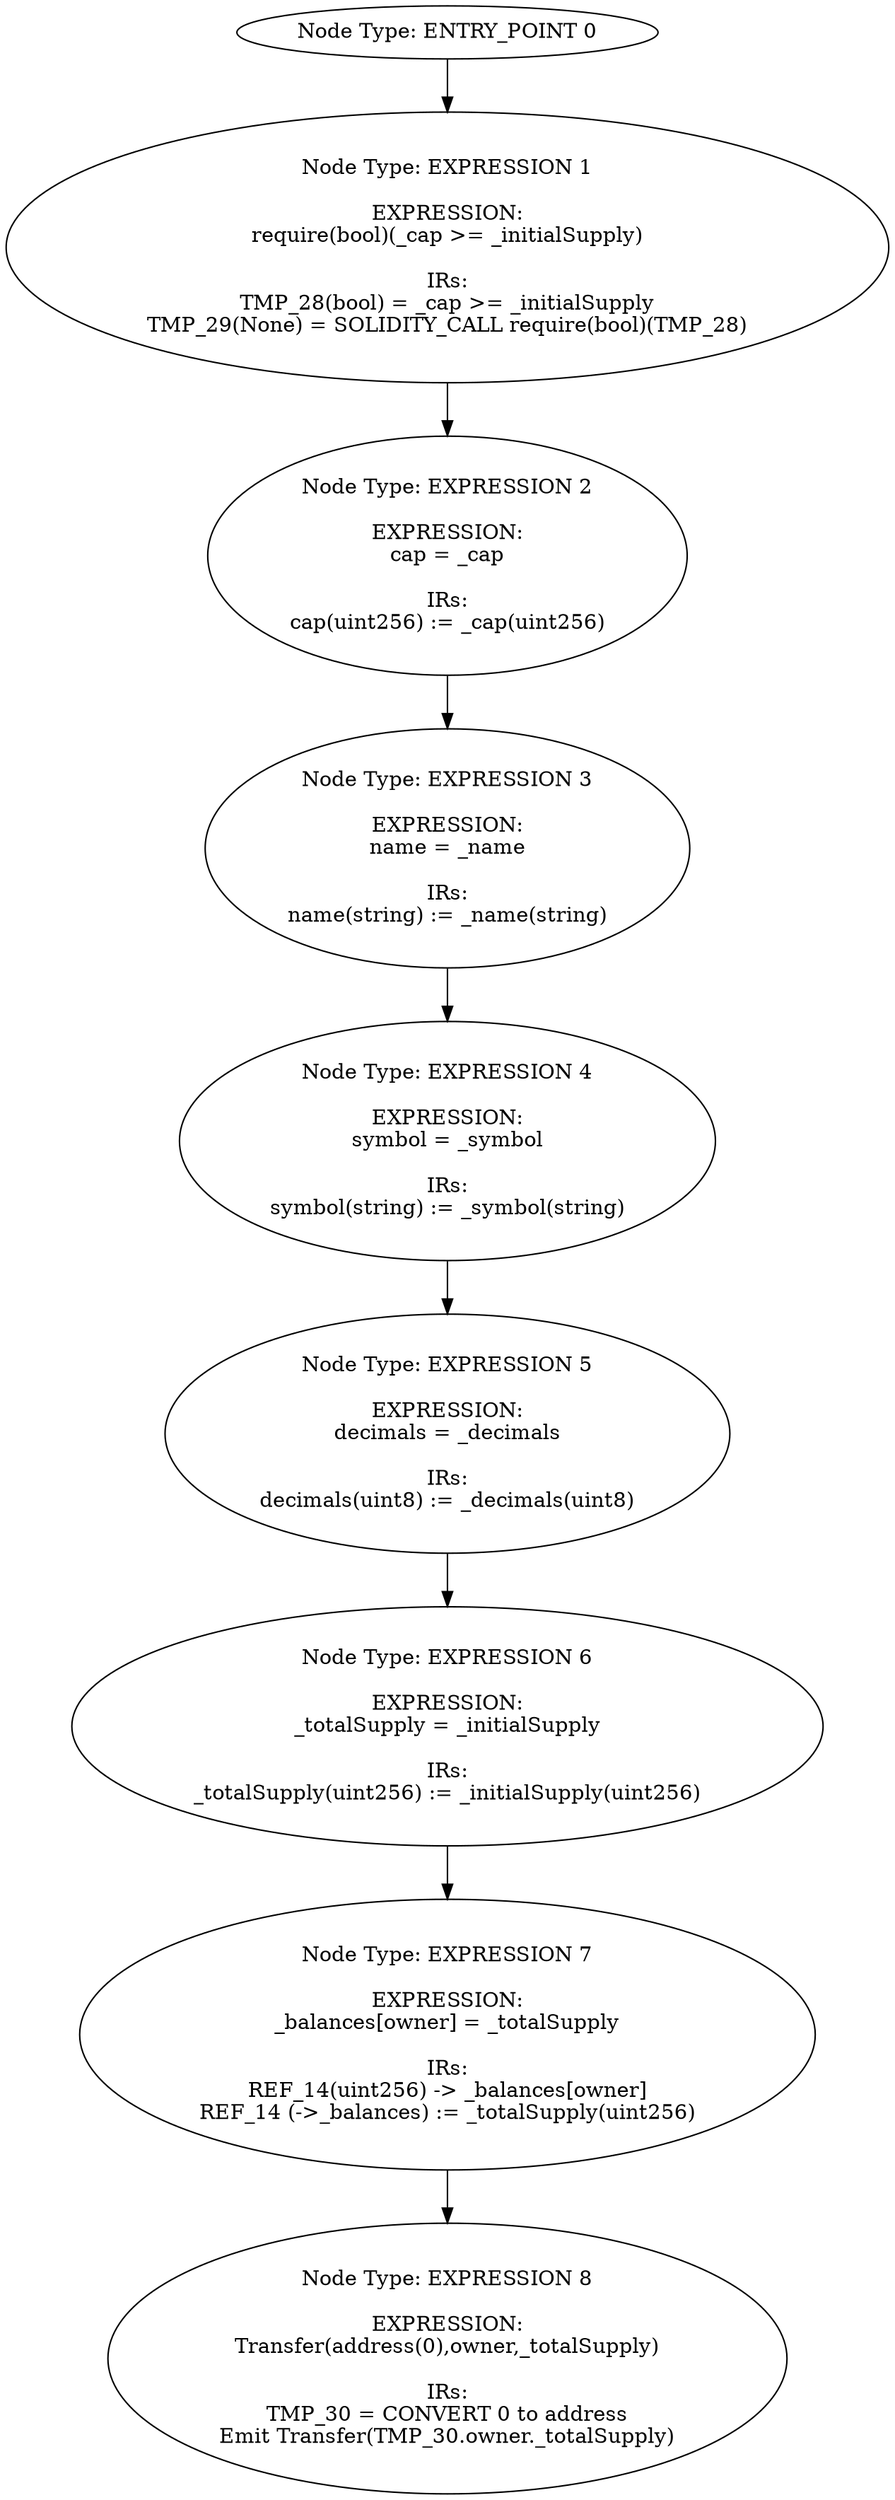digraph{
0[label="Node Type: ENTRY_POINT 0
"];
0->1;
1[label="Node Type: EXPRESSION 1

EXPRESSION:
require(bool)(_cap >= _initialSupply)

IRs:
TMP_28(bool) = _cap >= _initialSupply
TMP_29(None) = SOLIDITY_CALL require(bool)(TMP_28)"];
1->2;
2[label="Node Type: EXPRESSION 2

EXPRESSION:
cap = _cap

IRs:
cap(uint256) := _cap(uint256)"];
2->3;
3[label="Node Type: EXPRESSION 3

EXPRESSION:
name = _name

IRs:
name(string) := _name(string)"];
3->4;
4[label="Node Type: EXPRESSION 4

EXPRESSION:
symbol = _symbol

IRs:
symbol(string) := _symbol(string)"];
4->5;
5[label="Node Type: EXPRESSION 5

EXPRESSION:
decimals = _decimals

IRs:
decimals(uint8) := _decimals(uint8)"];
5->6;
6[label="Node Type: EXPRESSION 6

EXPRESSION:
_totalSupply = _initialSupply

IRs:
_totalSupply(uint256) := _initialSupply(uint256)"];
6->7;
7[label="Node Type: EXPRESSION 7

EXPRESSION:
_balances[owner] = _totalSupply

IRs:
REF_14(uint256) -> _balances[owner]
REF_14 (->_balances) := _totalSupply(uint256)"];
7->8;
8[label="Node Type: EXPRESSION 8

EXPRESSION:
Transfer(address(0),owner,_totalSupply)

IRs:
TMP_30 = CONVERT 0 to address
Emit Transfer(TMP_30.owner._totalSupply)"];
}

